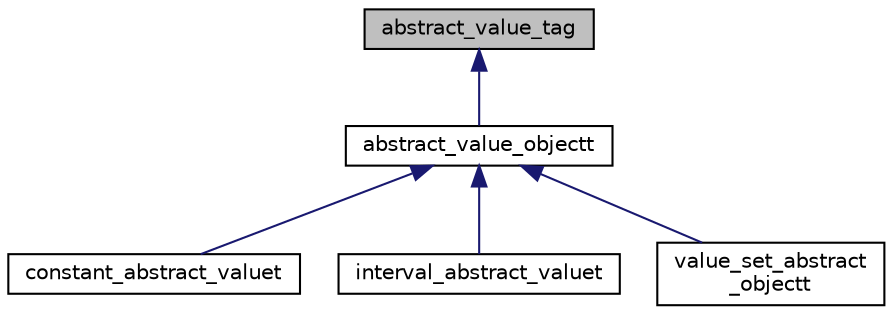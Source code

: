 digraph "abstract_value_tag"
{
 // LATEX_PDF_SIZE
  bgcolor="transparent";
  edge [fontname="Helvetica",fontsize="10",labelfontname="Helvetica",labelfontsize="10"];
  node [fontname="Helvetica",fontsize="10",shape=record];
  Node1 [label="abstract_value_tag",height=0.2,width=0.4,color="black", fillcolor="grey75", style="filled", fontcolor="black",tooltip=" "];
  Node1 -> Node2 [dir="back",color="midnightblue",fontsize="10",style="solid",fontname="Helvetica"];
  Node2 [label="abstract_value_objectt",height=0.2,width=0.4,color="black",URL="$classabstract__value__objectt.html",tooltip=" "];
  Node2 -> Node3 [dir="back",color="midnightblue",fontsize="10",style="solid",fontname="Helvetica"];
  Node3 [label="constant_abstract_valuet",height=0.2,width=0.4,color="black",URL="$classconstant__abstract__valuet.html",tooltip=" "];
  Node2 -> Node4 [dir="back",color="midnightblue",fontsize="10",style="solid",fontname="Helvetica"];
  Node4 [label="interval_abstract_valuet",height=0.2,width=0.4,color="black",URL="$classinterval__abstract__valuet.html",tooltip=" "];
  Node2 -> Node5 [dir="back",color="midnightblue",fontsize="10",style="solid",fontname="Helvetica"];
  Node5 [label="value_set_abstract\l_objectt",height=0.2,width=0.4,color="black",URL="$classvalue__set__abstract__objectt.html",tooltip=" "];
}
